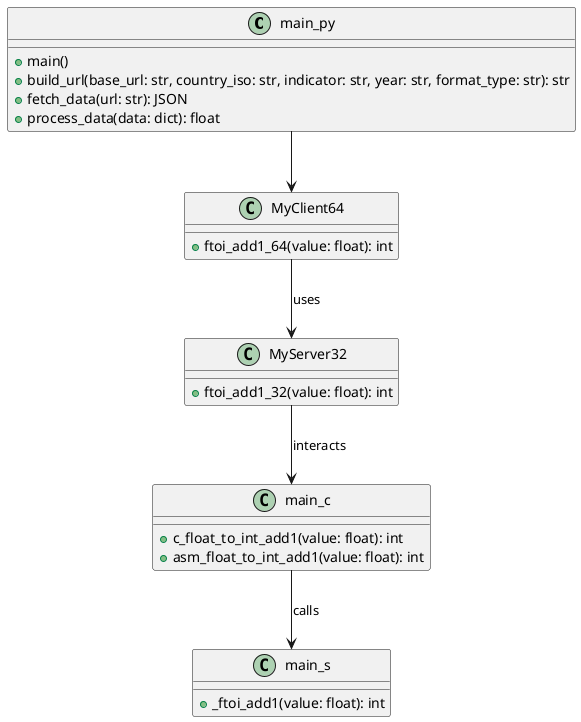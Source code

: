 @startuml

class main_py {
    +main()
    +build_url(base_url: str, country_iso: str, indicator: str, year: str, format_type: str): str
    +fetch_data(url: str): JSON
    +process_data(data: dict): float
}

class MyClient64 {
    +ftoi_add1_64(value: float): int
}

main_py --> MyClient64

class MyServer32 {
    +ftoi_add1_32(value: float): int
}

MyClient64 --> MyServer32 : uses

class main_c {
    +c_float_to_int_add1(value: float): int
    +asm_float_to_int_add1(value: float): int
}

MyServer32 --> main_c : interacts

class main_s {
    +_ftoi_add1(value: float): int
}

main_c --> main_s : calls

@enduml

